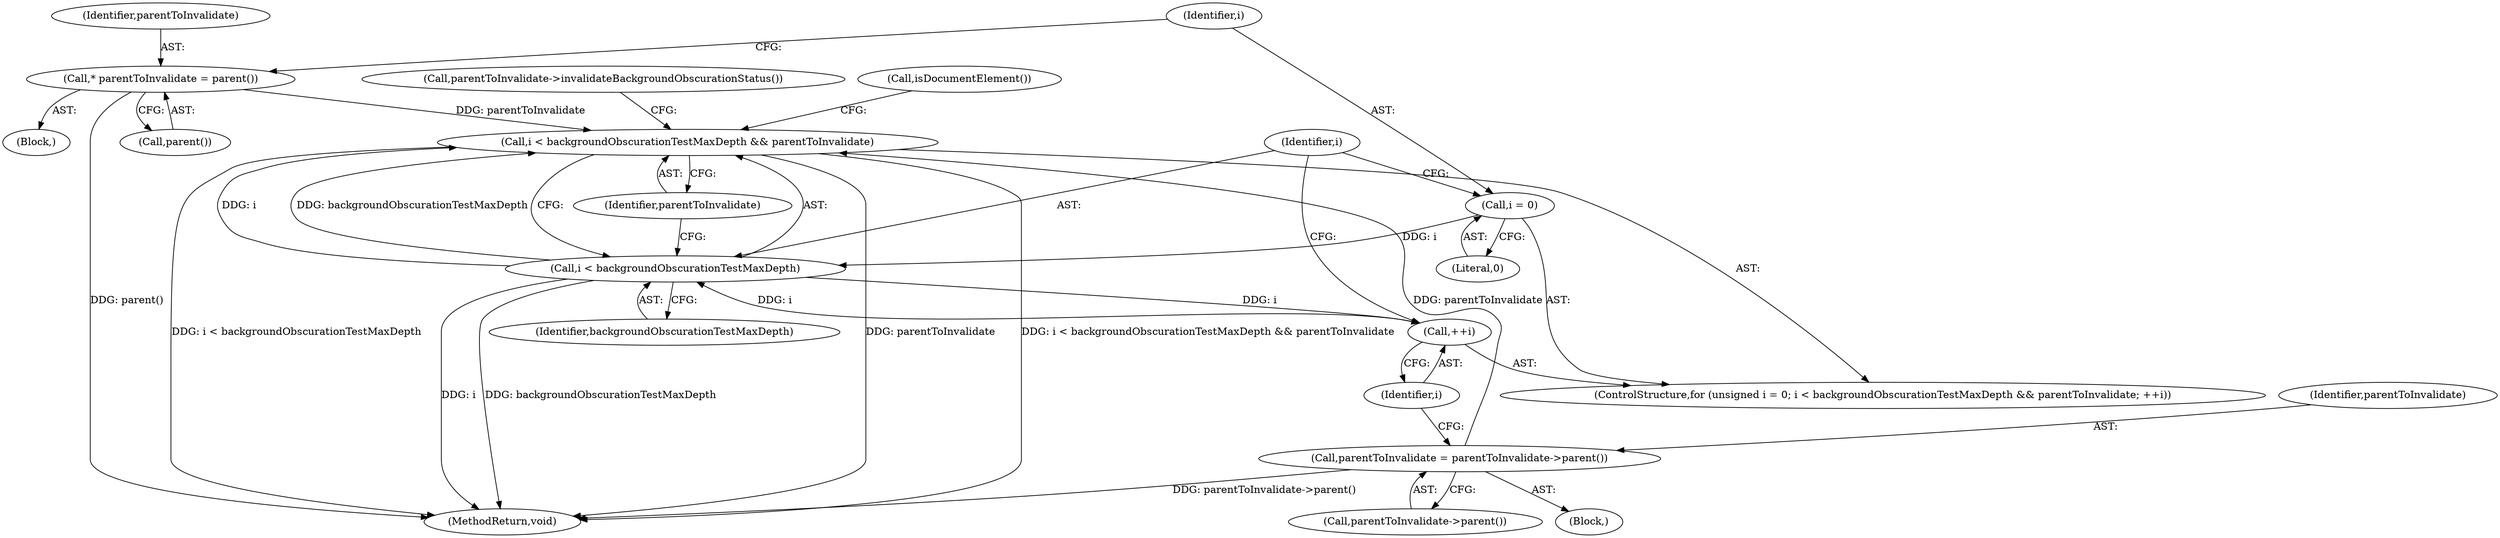 digraph "0_Chrome_b2b21468c1f7f08b30a7c1755316f6026c50eb2a_4@pointer" {
"1000196" [label="(Call,i < backgroundObscurationTestMaxDepth && parentToInvalidate)"];
"1000197" [label="(Call,i < backgroundObscurationTestMaxDepth)"];
"1000193" [label="(Call,i = 0)"];
"1000201" [label="(Call,++i)"];
"1000188" [label="(Call,* parentToInvalidate = parent())"];
"1000205" [label="(Call,parentToInvalidate = parentToInvalidate->parent())"];
"1000219" [label="(MethodReturn,void)"];
"1000198" [label="(Identifier,i)"];
"1000197" [label="(Call,i < backgroundObscurationTestMaxDepth)"];
"1000191" [label="(ControlStructure,for (unsigned i = 0; i < backgroundObscurationTestMaxDepth && parentToInvalidate; ++i))"];
"1000201" [label="(Call,++i)"];
"1000194" [label="(Identifier,i)"];
"1000199" [label="(Identifier,backgroundObscurationTestMaxDepth)"];
"1000204" [label="(Call,parentToInvalidate->invalidateBackgroundObscurationStatus())"];
"1000189" [label="(Identifier,parentToInvalidate)"];
"1000203" [label="(Block,)"];
"1000188" [label="(Call,* parentToInvalidate = parent())"];
"1000200" [label="(Identifier,parentToInvalidate)"];
"1000205" [label="(Call,parentToInvalidate = parentToInvalidate->parent())"];
"1000196" [label="(Call,i < backgroundObscurationTestMaxDepth && parentToInvalidate)"];
"1000206" [label="(Identifier,parentToInvalidate)"];
"1000210" [label="(Call,isDocumentElement())"];
"1000190" [label="(Call,parent())"];
"1000195" [label="(Literal,0)"];
"1000186" [label="(Block,)"];
"1000193" [label="(Call,i = 0)"];
"1000207" [label="(Call,parentToInvalidate->parent())"];
"1000202" [label="(Identifier,i)"];
"1000196" -> "1000191"  [label="AST: "];
"1000196" -> "1000197"  [label="CFG: "];
"1000196" -> "1000200"  [label="CFG: "];
"1000197" -> "1000196"  [label="AST: "];
"1000200" -> "1000196"  [label="AST: "];
"1000204" -> "1000196"  [label="CFG: "];
"1000210" -> "1000196"  [label="CFG: "];
"1000196" -> "1000219"  [label="DDG: parentToInvalidate"];
"1000196" -> "1000219"  [label="DDG: i < backgroundObscurationTestMaxDepth"];
"1000196" -> "1000219"  [label="DDG: i < backgroundObscurationTestMaxDepth && parentToInvalidate"];
"1000197" -> "1000196"  [label="DDG: i"];
"1000197" -> "1000196"  [label="DDG: backgroundObscurationTestMaxDepth"];
"1000188" -> "1000196"  [label="DDG: parentToInvalidate"];
"1000205" -> "1000196"  [label="DDG: parentToInvalidate"];
"1000197" -> "1000199"  [label="CFG: "];
"1000198" -> "1000197"  [label="AST: "];
"1000199" -> "1000197"  [label="AST: "];
"1000200" -> "1000197"  [label="CFG: "];
"1000197" -> "1000219"  [label="DDG: backgroundObscurationTestMaxDepth"];
"1000197" -> "1000219"  [label="DDG: i"];
"1000193" -> "1000197"  [label="DDG: i"];
"1000201" -> "1000197"  [label="DDG: i"];
"1000197" -> "1000201"  [label="DDG: i"];
"1000193" -> "1000191"  [label="AST: "];
"1000193" -> "1000195"  [label="CFG: "];
"1000194" -> "1000193"  [label="AST: "];
"1000195" -> "1000193"  [label="AST: "];
"1000198" -> "1000193"  [label="CFG: "];
"1000201" -> "1000191"  [label="AST: "];
"1000201" -> "1000202"  [label="CFG: "];
"1000202" -> "1000201"  [label="AST: "];
"1000198" -> "1000201"  [label="CFG: "];
"1000188" -> "1000186"  [label="AST: "];
"1000188" -> "1000190"  [label="CFG: "];
"1000189" -> "1000188"  [label="AST: "];
"1000190" -> "1000188"  [label="AST: "];
"1000194" -> "1000188"  [label="CFG: "];
"1000188" -> "1000219"  [label="DDG: parent()"];
"1000205" -> "1000203"  [label="AST: "];
"1000205" -> "1000207"  [label="CFG: "];
"1000206" -> "1000205"  [label="AST: "];
"1000207" -> "1000205"  [label="AST: "];
"1000202" -> "1000205"  [label="CFG: "];
"1000205" -> "1000219"  [label="DDG: parentToInvalidate->parent()"];
}
